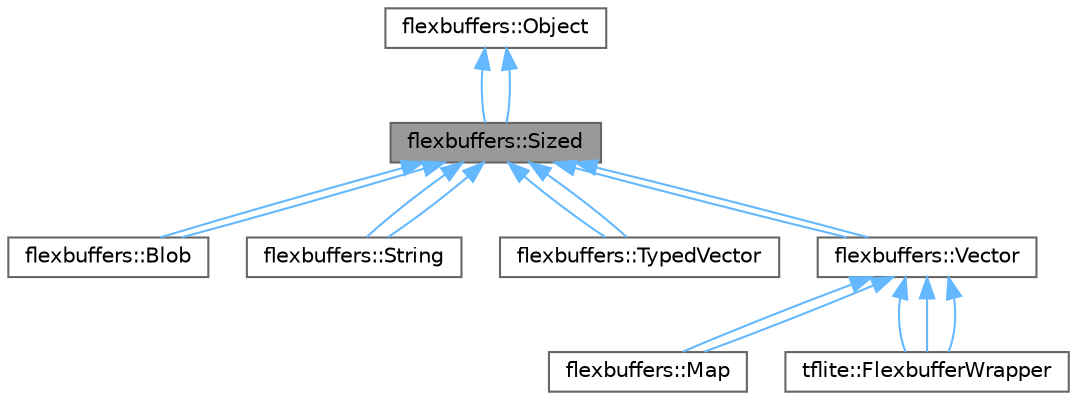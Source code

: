 digraph "flexbuffers::Sized"
{
 // LATEX_PDF_SIZE
  bgcolor="transparent";
  edge [fontname=Helvetica,fontsize=10,labelfontname=Helvetica,labelfontsize=10];
  node [fontname=Helvetica,fontsize=10,shape=box,height=0.2,width=0.4];
  Node1 [id="Node000001",label="flexbuffers::Sized",height=0.2,width=0.4,color="gray40", fillcolor="grey60", style="filled", fontcolor="black",tooltip=" "];
  Node2 -> Node1 [id="edge1_Node000001_Node000002",dir="back",color="steelblue1",style="solid",tooltip=" "];
  Node2 [id="Node000002",label="flexbuffers::Object",height=0.2,width=0.4,color="gray40", fillcolor="white", style="filled",URL="$classflexbuffers_1_1_object.html",tooltip=" "];
  Node2 -> Node1 [id="edge2_Node000001_Node000002",dir="back",color="steelblue1",style="solid",tooltip=" "];
  Node1 -> Node3 [id="edge3_Node000001_Node000003",dir="back",color="steelblue1",style="solid",tooltip=" "];
  Node3 [id="Node000003",label="flexbuffers::Blob",height=0.2,width=0.4,color="gray40", fillcolor="white", style="filled",URL="$classflexbuffers_1_1_blob.html",tooltip=" "];
  Node1 -> Node3 [id="edge4_Node000001_Node000003",dir="back",color="steelblue1",style="solid",tooltip=" "];
  Node1 -> Node4 [id="edge5_Node000001_Node000004",dir="back",color="steelblue1",style="solid",tooltip=" "];
  Node4 [id="Node000004",label="flexbuffers::String",height=0.2,width=0.4,color="gray40", fillcolor="white", style="filled",URL="$classflexbuffers_1_1_string.html",tooltip=" "];
  Node1 -> Node4 [id="edge6_Node000001_Node000004",dir="back",color="steelblue1",style="solid",tooltip=" "];
  Node1 -> Node5 [id="edge7_Node000001_Node000005",dir="back",color="steelblue1",style="solid",tooltip=" "];
  Node5 [id="Node000005",label="flexbuffers::TypedVector",height=0.2,width=0.4,color="gray40", fillcolor="white", style="filled",URL="$classflexbuffers_1_1_typed_vector.html",tooltip=" "];
  Node1 -> Node5 [id="edge8_Node000001_Node000005",dir="back",color="steelblue1",style="solid",tooltip=" "];
  Node1 -> Node6 [id="edge9_Node000001_Node000006",dir="back",color="steelblue1",style="solid",tooltip=" "];
  Node6 [id="Node000006",label="flexbuffers::Vector",height=0.2,width=0.4,color="gray40", fillcolor="white", style="filled",URL="$classflexbuffers_1_1_vector.html",tooltip=" "];
  Node6 -> Node7 [id="edge10_Node000006_Node000007",dir="back",color="steelblue1",style="solid",tooltip=" "];
  Node7 [id="Node000007",label="flexbuffers::Map",height=0.2,width=0.4,color="gray40", fillcolor="white", style="filled",URL="$classflexbuffers_1_1_map.html",tooltip=" "];
  Node6 -> Node7 [id="edge11_Node000006_Node000007",dir="back",color="steelblue1",style="solid",tooltip=" "];
  Node6 -> Node8 [id="edge12_Node000006_Node000008",dir="back",color="steelblue1",style="solid",tooltip=" "];
  Node8 [id="Node000008",label="tflite::FlexbufferWrapper",height=0.2,width=0.4,color="gray40", fillcolor="white", style="filled",URL="$classtflite_1_1_flexbuffer_wrapper.html",tooltip=" "];
  Node6 -> Node8 [id="edge13_Node000006_Node000008",dir="back",color="steelblue1",style="solid",tooltip=" "];
  Node6 -> Node8 [id="edge14_Node000006_Node000008",dir="back",color="steelblue1",style="solid",tooltip=" "];
  Node1 -> Node6 [id="edge15_Node000001_Node000006",dir="back",color="steelblue1",style="solid",tooltip=" "];
}
